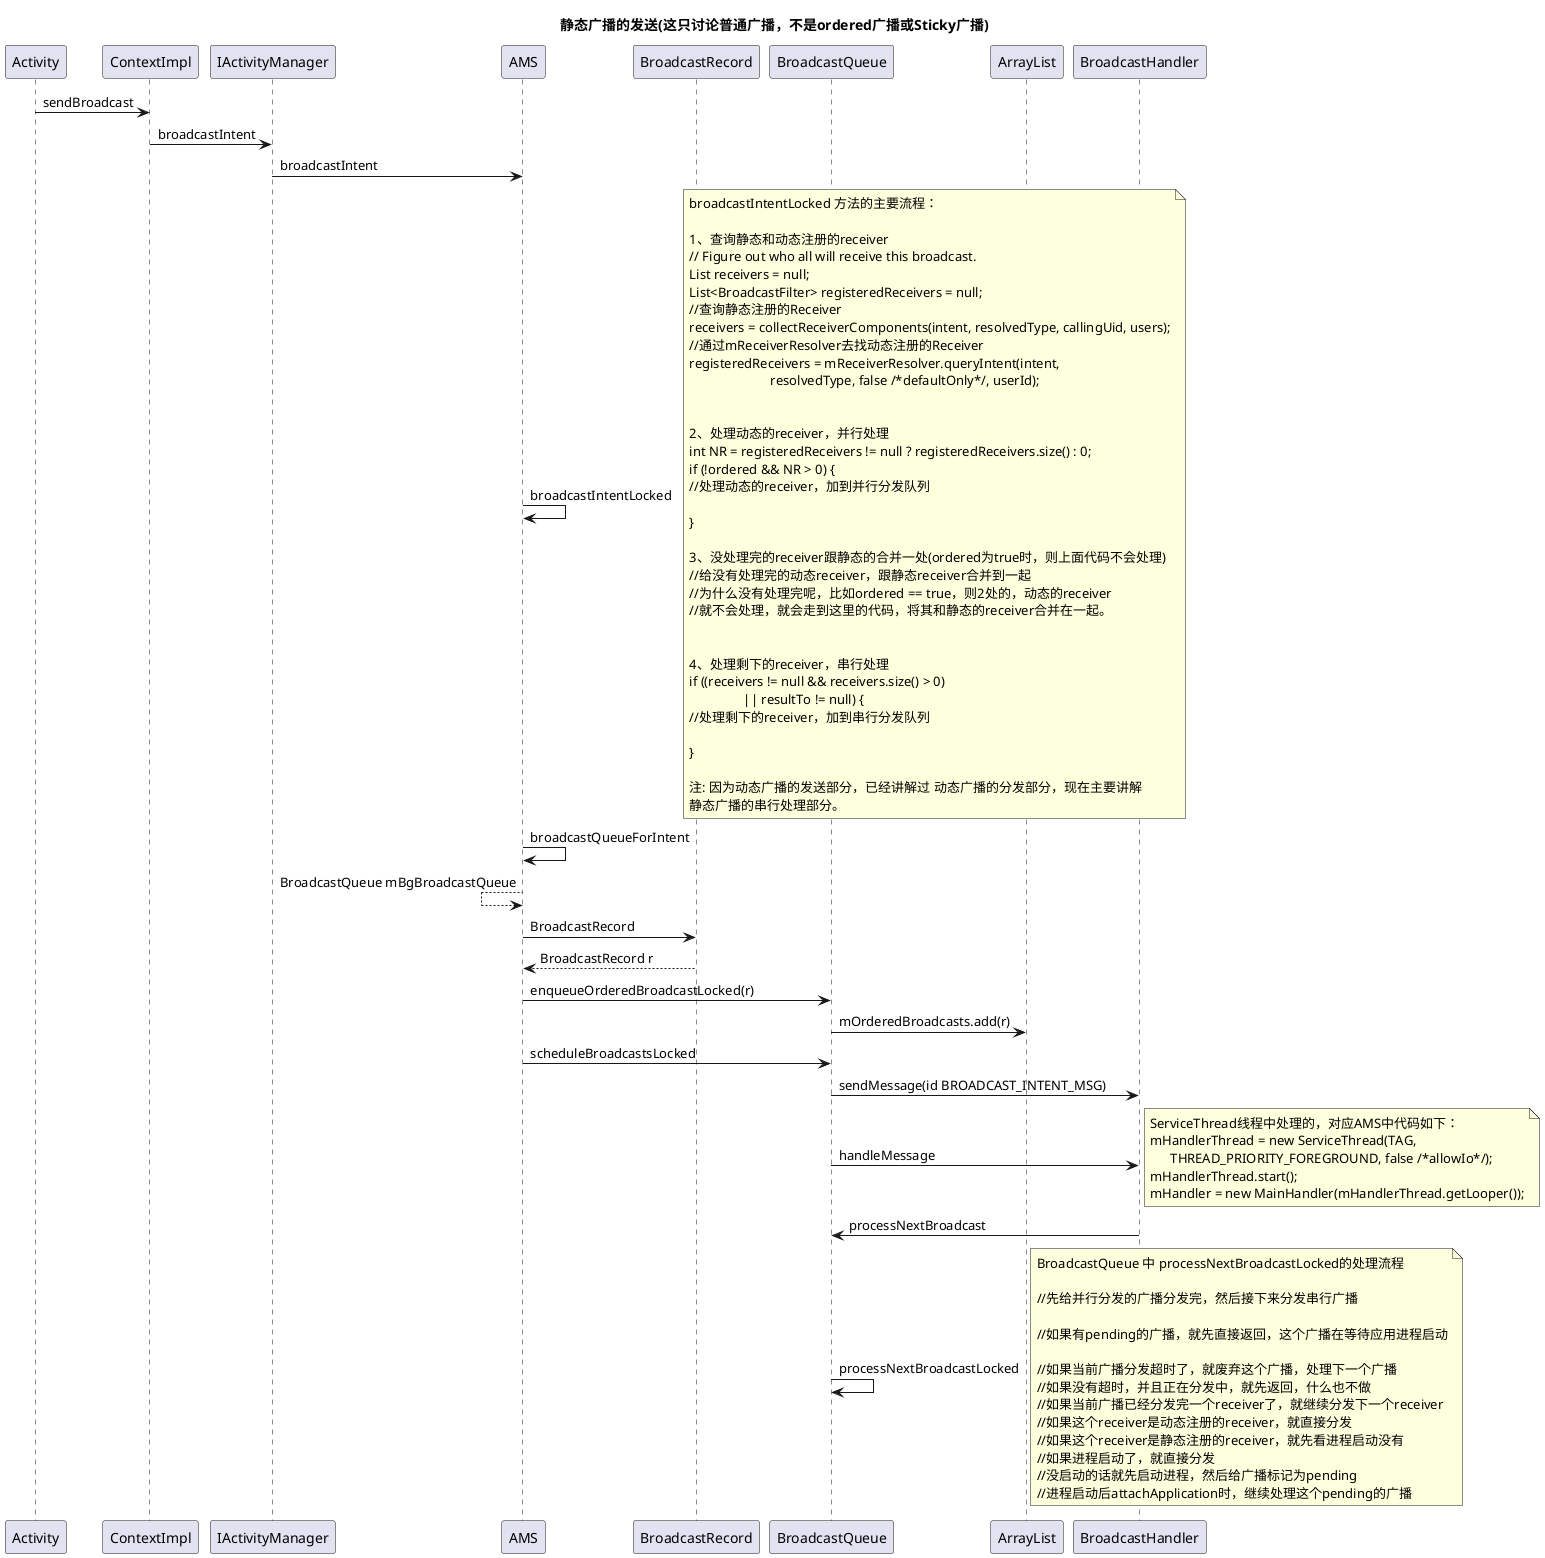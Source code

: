 @startuml
title 静态广播的发送(这只讨论普通广播，不是ordered广播或Sticky广播)

Activity -> ContextImpl : sendBroadcast

ContextImpl -> IActivityManager : broadcastIntent

IActivityManager -> AMS : broadcastIntent

AMS -> AMS : broadcastIntentLocked
note right
broadcastIntentLocked 方法的主要流程：

1、查询静态和动态注册的receiver
// Figure out who all will receive this broadcast.
List receivers = null;
List<BroadcastFilter> registeredReceivers = null;
//查询静态注册的Receiver
receivers = collectReceiverComponents(intent, resolvedType, callingUid, users);
//通过mReceiverResolver去找动态注册的Receiver
registeredReceivers = mReceiverResolver.queryIntent(intent,
                        resolvedType, false /*defaultOnly*/, userId);


2、处理动态的receiver，并行处理
int NR = registeredReceivers != null ? registeredReceivers.size() : 0;
if (!ordered && NR > 0) {
//处理动态的receiver，加到并行分发队列

}

3、没处理完的receiver跟静态的合并一处(ordered为true时，则上面代码不会处理)
//给没有处理完的动态receiver，跟静态receiver合并到一起
//为什么没有处理完呢，比如ordered == true，则2处的，动态的receiver
//就不会处理，就会走到这里的代码，将其和静态的receiver合并在一起。


4、处理剩下的receiver，串行处理
if ((receivers != null && receivers.size() > 0)
                || resultTo != null) {
//处理剩下的receiver，加到串行分发队列

}

注: 因为动态广播的发送部分，已经讲解过 动态广播的分发部分，现在主要讲解
静态广播的串行处理部分。
end note
'if ((receivers != null && receivers.size() > 0)
 '                || resultTo != null) {
 '            BroadcastQueue queue = broadcastQueueForIntent(intent);
 '            BroadcastRecord r = new BroadcastRecord(queue, intent, callerApp,
 '                    callerPackage, callingPid, callingUid, callerInstantApp, resolvedType,
 '                    requiredPermissions, appOp, brOptions, receivers, resultTo, resultCode,
 '                    resultData, resultExtras, ordered, sticky, false, userId);
 '                queue.enqueueOrderedBroadcastLocked(r);
 '                queue.scheduleBroadcastsLocked();
 '}

AMS -> AMS : broadcastQueueForIntent
AMS <-- AMS : BroadcastQueue mBgBroadcastQueue

AMS -> BroadcastRecord : BroadcastRecord
AMS <-- BroadcastRecord : BroadcastRecord r

AMS -> BroadcastQueue : enqueueOrderedBroadcastLocked(r)

BroadcastQueue -> ArrayList : mOrderedBroadcasts.add(r)

AMS -> BroadcastQueue : scheduleBroadcastsLocked

BroadcastQueue -> BroadcastHandler : sendMessage(id BROADCAST_INTENT_MSG)

BroadcastQueue -> BroadcastHandler : handleMessage
note right
ServiceThread线程中处理的，对应AMS中代码如下：
mHandlerThread = new ServiceThread(TAG,
      THREAD_PRIORITY_FOREGROUND, false /*allowIo*/);
mHandlerThread.start();
mHandler = new MainHandler(mHandlerThread.getLooper());
end note

BroadcastHandler -> BroadcastQueue : processNextBroadcast

BroadcastQueue -> BroadcastQueue : processNextBroadcastLocked
note right
BroadcastQueue 中 processNextBroadcastLocked的处理流程

//先给并行分发的广播分发完，然后接下来分发串行广播

//如果有pending的广播，就先直接返回，这个广播在等待应用进程启动

//如果当前广播分发超时了，就废弃这个广播，处理下一个广播
//如果没有超时，并且正在分发中，就先返回，什么也不做
//如果当前广播已经分发完一个receiver了，就继续分发下一个receiver
//如果这个receiver是动态注册的receiver，就直接分发
//如果这个receiver是静态注册的receiver，就先看进程启动没有
//如果进程启动了，就直接分发
//没启动的话就先启动进程，然后给广播标记为pending
//进程启动后attachApplication时，继续处理这个pending的广播
end note



@enduml